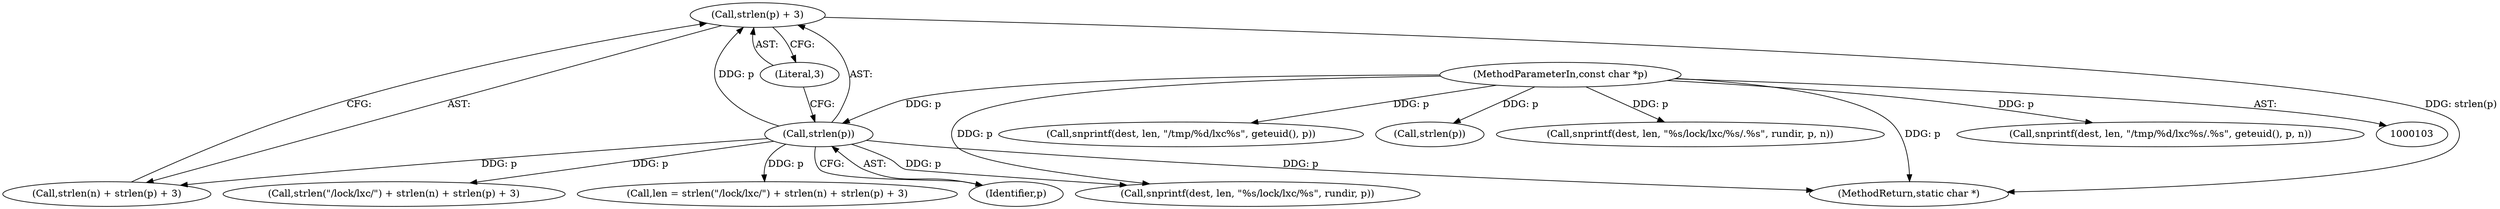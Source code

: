 digraph "1_lxc_72cf81f6a3404e35028567db2c99a90406e9c6e6@API" {
"1000119" [label="(Call,strlen(p) + 3)"];
"1000120" [label="(Call,strlen(p))"];
"1000104" [label="(MethodParameterIn,const char *p)"];
"1000219" [label="(Call,snprintf(dest, len, \"/tmp/%d/lxc%s\", geteuid(), p))"];
"1000113" [label="(Call,strlen(\"/lock/lxc/\") + strlen(n) + strlen(p) + 3)"];
"1000104" [label="(MethodParameterIn,const char *p)"];
"1000188" [label="(Call,strlen(p))"];
"1000111" [label="(Call,len = strlen(\"/lock/lxc/\") + strlen(n) + strlen(p) + 3)"];
"1000122" [label="(Literal,3)"];
"1000120" [label="(Call,strlen(p))"];
"1000292" [label="(MethodReturn,static char *)"];
"1000149" [label="(Call,snprintf(dest, len, \"%s/lock/lxc/%s\", rundir, p))"];
"1000121" [label="(Identifier,p)"];
"1000268" [label="(Call,snprintf(dest, len, \"%s/lock/lxc/%s/.%s\", rundir, p, n))"];
"1000258" [label="(Call,snprintf(dest, len, \"/tmp/%d/lxc%s/.%s\", geteuid(), p, n))"];
"1000119" [label="(Call,strlen(p) + 3)"];
"1000116" [label="(Call,strlen(n) + strlen(p) + 3)"];
"1000119" -> "1000116"  [label="AST: "];
"1000119" -> "1000122"  [label="CFG: "];
"1000120" -> "1000119"  [label="AST: "];
"1000122" -> "1000119"  [label="AST: "];
"1000116" -> "1000119"  [label="CFG: "];
"1000119" -> "1000292"  [label="DDG: strlen(p)"];
"1000120" -> "1000119"  [label="DDG: p"];
"1000120" -> "1000121"  [label="CFG: "];
"1000121" -> "1000120"  [label="AST: "];
"1000122" -> "1000120"  [label="CFG: "];
"1000120" -> "1000292"  [label="DDG: p"];
"1000120" -> "1000111"  [label="DDG: p"];
"1000120" -> "1000113"  [label="DDG: p"];
"1000120" -> "1000116"  [label="DDG: p"];
"1000104" -> "1000120"  [label="DDG: p"];
"1000120" -> "1000149"  [label="DDG: p"];
"1000104" -> "1000103"  [label="AST: "];
"1000104" -> "1000292"  [label="DDG: p"];
"1000104" -> "1000149"  [label="DDG: p"];
"1000104" -> "1000188"  [label="DDG: p"];
"1000104" -> "1000219"  [label="DDG: p"];
"1000104" -> "1000258"  [label="DDG: p"];
"1000104" -> "1000268"  [label="DDG: p"];
}
